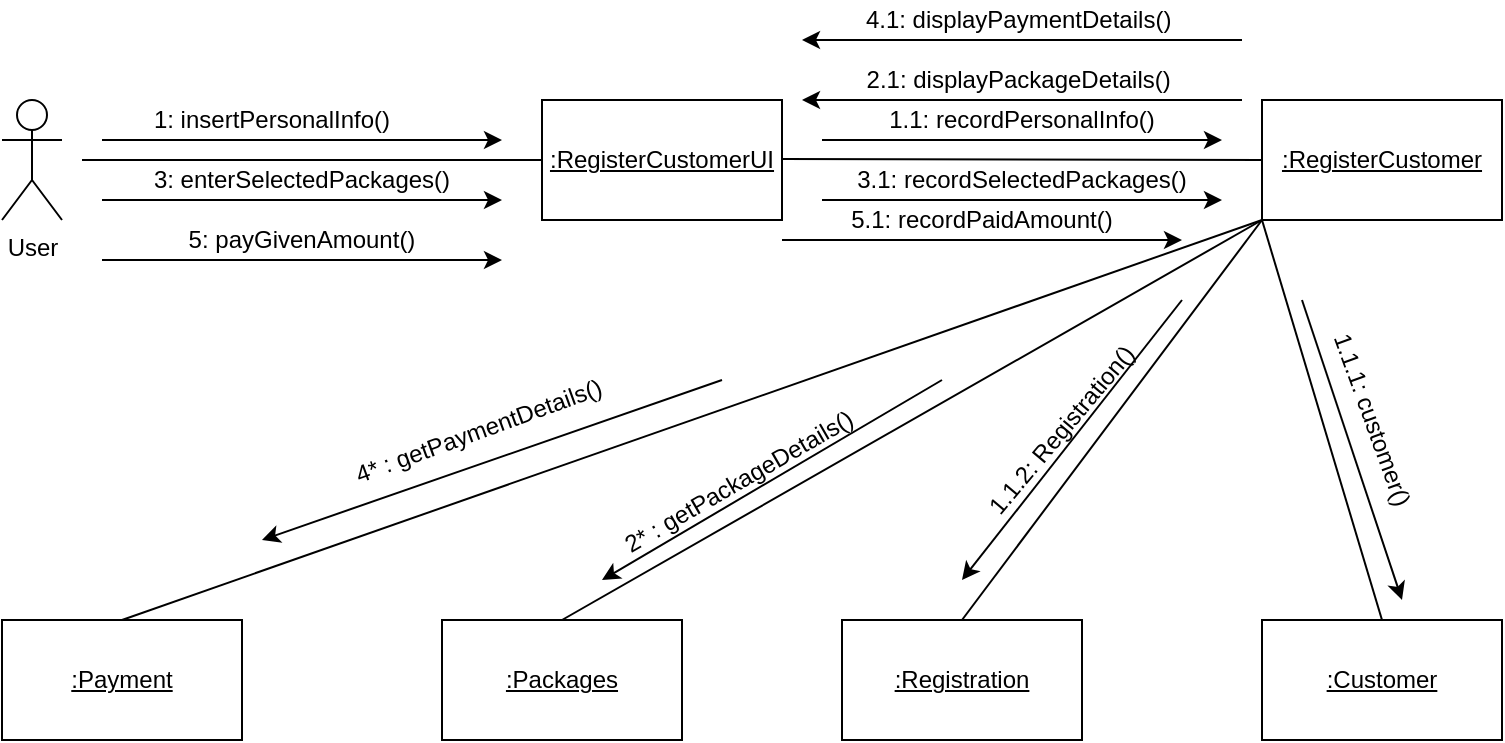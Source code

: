 <mxfile version="14.7.1" type="device"><diagram id="jMH1QIfbF6IofWaKyqLc" name="Page-1"><mxGraphModel dx="981" dy="461" grid="1" gridSize="10" guides="1" tooltips="1" connect="1" arrows="1" fold="1" page="1" pageScale="1" pageWidth="850" pageHeight="1100" math="0" shadow="0"><root><mxCell id="0"/><mxCell id="1" parent="0"/><mxCell id="uZwEFdWrckv9VOHiUOxe-1" value="User" style="shape=umlActor;verticalLabelPosition=bottom;verticalAlign=top;html=1;outlineConnect=0;" parent="1" vertex="1"><mxGeometry x="50" y="70" width="30" height="60" as="geometry"/></mxCell><mxCell id="uZwEFdWrckv9VOHiUOxe-2" value="&lt;u&gt;:RegisterCustomerUI&lt;/u&gt;" style="rounded=0;whiteSpace=wrap;html=1;" parent="1" vertex="1"><mxGeometry x="320" y="70" width="120" height="60" as="geometry"/></mxCell><mxCell id="uZwEFdWrckv9VOHiUOxe-3" value="&lt;span&gt;&lt;u&gt;:RegisterCustomer&lt;/u&gt;&lt;/span&gt;" style="rounded=0;whiteSpace=wrap;html=1;" parent="1" vertex="1"><mxGeometry x="680" y="70" width="120" height="60" as="geometry"/></mxCell><mxCell id="uZwEFdWrckv9VOHiUOxe-4" value="&lt;u&gt;:Customer&lt;/u&gt;" style="rounded=0;whiteSpace=wrap;html=1;" parent="1" vertex="1"><mxGeometry x="680" y="330" width="120" height="60" as="geometry"/></mxCell><mxCell id="uZwEFdWrckv9VOHiUOxe-5" value="&lt;u&gt;:Registration&lt;/u&gt;" style="rounded=0;whiteSpace=wrap;html=1;" parent="1" vertex="1"><mxGeometry x="470" y="330" width="120" height="60" as="geometry"/></mxCell><mxCell id="uZwEFdWrckv9VOHiUOxe-6" value="&lt;u&gt;:Payment&lt;/u&gt;" style="rounded=0;whiteSpace=wrap;html=1;" parent="1" vertex="1"><mxGeometry x="50" y="330" width="120" height="60" as="geometry"/></mxCell><mxCell id="uZwEFdWrckv9VOHiUOxe-7" value="" style="endArrow=none;html=1;entryX=0;entryY=0.5;entryDx=0;entryDy=0;" parent="1" target="uZwEFdWrckv9VOHiUOxe-2" edge="1"><mxGeometry width="50" height="50" relative="1" as="geometry"><mxPoint x="90" y="100" as="sourcePoint"/><mxPoint x="440" y="250" as="targetPoint"/></mxGeometry></mxCell><mxCell id="uZwEFdWrckv9VOHiUOxe-8" value="" style="endArrow=none;html=1;entryX=0;entryY=0.5;entryDx=0;entryDy=0;" parent="1" target="uZwEFdWrckv9VOHiUOxe-3" edge="1"><mxGeometry width="50" height="50" relative="1" as="geometry"><mxPoint x="440" y="99.5" as="sourcePoint"/><mxPoint x="670" y="99.5" as="targetPoint"/></mxGeometry></mxCell><mxCell id="uZwEFdWrckv9VOHiUOxe-9" value="" style="endArrow=none;html=1;entryX=0.5;entryY=0;entryDx=0;entryDy=0;exitX=0;exitY=1;exitDx=0;exitDy=0;" parent="1" source="uZwEFdWrckv9VOHiUOxe-3" target="uZwEFdWrckv9VOHiUOxe-4" edge="1"><mxGeometry width="50" height="50" relative="1" as="geometry"><mxPoint x="450" y="109.5" as="sourcePoint"/><mxPoint x="690" y="110" as="targetPoint"/></mxGeometry></mxCell><mxCell id="uZwEFdWrckv9VOHiUOxe-10" value="" style="endArrow=none;html=1;entryX=0.5;entryY=0;entryDx=0;entryDy=0;exitX=0;exitY=1;exitDx=0;exitDy=0;" parent="1" source="uZwEFdWrckv9VOHiUOxe-3" target="uZwEFdWrckv9VOHiUOxe-5" edge="1"><mxGeometry width="50" height="50" relative="1" as="geometry"><mxPoint x="690" y="140" as="sourcePoint"/><mxPoint x="750" y="330" as="targetPoint"/></mxGeometry></mxCell><mxCell id="uZwEFdWrckv9VOHiUOxe-11" value="" style="endArrow=none;html=1;entryX=0.5;entryY=0;entryDx=0;entryDy=0;exitX=0;exitY=1;exitDx=0;exitDy=0;" parent="1" source="uZwEFdWrckv9VOHiUOxe-3" target="uZwEFdWrckv9VOHiUOxe-6" edge="1"><mxGeometry width="50" height="50" relative="1" as="geometry"><mxPoint x="690" y="140" as="sourcePoint"/><mxPoint x="435" y="340" as="targetPoint"/></mxGeometry></mxCell><mxCell id="uZwEFdWrckv9VOHiUOxe-12" value="" style="endArrow=classic;html=1;" parent="1" edge="1"><mxGeometry width="50" height="50" relative="1" as="geometry"><mxPoint x="100" y="90" as="sourcePoint"/><mxPoint x="300" y="90" as="targetPoint"/></mxGeometry></mxCell><mxCell id="uZwEFdWrckv9VOHiUOxe-16" value="&lt;span&gt;1: insertPersonalInfo()&lt;/span&gt;" style="text;html=1;strokeColor=none;fillColor=none;align=center;verticalAlign=middle;whiteSpace=wrap;rounded=0;" parent="1" vertex="1"><mxGeometry x="120" y="70" width="130" height="20" as="geometry"/></mxCell><mxCell id="uZwEFdWrckv9VOHiUOxe-18" value="" style="endArrow=classic;html=1;" parent="1" edge="1"><mxGeometry width="50" height="50" relative="1" as="geometry"><mxPoint x="460" y="90" as="sourcePoint"/><mxPoint x="660" y="90" as="targetPoint"/></mxGeometry></mxCell><mxCell id="uZwEFdWrckv9VOHiUOxe-19" value="&lt;span&gt;1.1: recordPersonalInfo()&lt;/span&gt;" style="text;html=1;strokeColor=none;fillColor=none;align=center;verticalAlign=middle;whiteSpace=wrap;rounded=0;" parent="1" vertex="1"><mxGeometry x="480" y="70" width="160" height="20" as="geometry"/></mxCell><mxCell id="uZwEFdWrckv9VOHiUOxe-20" value="" style="endArrow=classic;html=1;" parent="1" edge="1"><mxGeometry width="50" height="50" relative="1" as="geometry"><mxPoint x="700" y="170" as="sourcePoint"/><mxPoint x="750" y="320" as="targetPoint"/></mxGeometry></mxCell><mxCell id="uZwEFdWrckv9VOHiUOxe-21" value="&lt;span&gt;1.1.1: customer()&lt;/span&gt;" style="text;html=1;strokeColor=none;fillColor=none;align=center;verticalAlign=middle;whiteSpace=wrap;rounded=0;rotation=70;" parent="1" vertex="1"><mxGeometry x="670" y="220" width="130" height="20" as="geometry"/></mxCell><mxCell id="uZwEFdWrckv9VOHiUOxe-22" value="" style="endArrow=classic;html=1;" parent="1" edge="1"><mxGeometry width="50" height="50" relative="1" as="geometry"><mxPoint x="640" y="170" as="sourcePoint"/><mxPoint x="530" y="310" as="targetPoint"/></mxGeometry></mxCell><mxCell id="uZwEFdWrckv9VOHiUOxe-23" value="&lt;span&gt;1.1.2: Registration()&lt;/span&gt;" style="text;html=1;strokeColor=none;fillColor=none;align=center;verticalAlign=middle;whiteSpace=wrap;rounded=0;rotation=-50;" parent="1" vertex="1"><mxGeometry x="520" y="230" width="120" height="10" as="geometry"/></mxCell><mxCell id="uZwEFdWrckv9VOHiUOxe-24" value="" style="endArrow=classic;html=1;" parent="1" edge="1"><mxGeometry width="50" height="50" relative="1" as="geometry"><mxPoint x="410" y="210" as="sourcePoint"/><mxPoint x="180" y="290" as="targetPoint"/></mxGeometry></mxCell><mxCell id="uZwEFdWrckv9VOHiUOxe-25" value="&lt;span&gt;2* : getPackageDetails()&amp;nbsp;&lt;/span&gt;" style="text;html=1;strokeColor=none;fillColor=none;align=center;verticalAlign=middle;whiteSpace=wrap;rounded=0;rotation=-30;" parent="1" vertex="1"><mxGeometry x="340" y="250" width="160" height="20" as="geometry"/></mxCell><mxCell id="uZwEFdWrckv9VOHiUOxe-26" value="&lt;span&gt;2.1: displayPackageDetails()&amp;nbsp;&lt;/span&gt;" style="text;html=1;strokeColor=none;fillColor=none;align=center;verticalAlign=middle;whiteSpace=wrap;rounded=0;rotation=0;" parent="1" vertex="1"><mxGeometry x="480" y="50" width="160" height="20" as="geometry"/></mxCell><mxCell id="uZwEFdWrckv9VOHiUOxe-27" value="" style="endArrow=classic;html=1;" parent="1" edge="1"><mxGeometry width="50" height="50" relative="1" as="geometry"><mxPoint x="670" y="70" as="sourcePoint"/><mxPoint x="450" y="70" as="targetPoint"/></mxGeometry></mxCell><mxCell id="uZwEFdWrckv9VOHiUOxe-28" value="" style="endArrow=classic;html=1;" parent="1" edge="1"><mxGeometry width="50" height="50" relative="1" as="geometry"><mxPoint x="100" y="120" as="sourcePoint"/><mxPoint x="300" y="120" as="targetPoint"/></mxGeometry></mxCell><mxCell id="uZwEFdWrckv9VOHiUOxe-29" value="&lt;span&gt;3: enterSelectedPackages()&lt;/span&gt;" style="text;html=1;strokeColor=none;fillColor=none;align=center;verticalAlign=middle;whiteSpace=wrap;rounded=0;" parent="1" vertex="1"><mxGeometry x="120" y="100" width="160" height="20" as="geometry"/></mxCell><mxCell id="uZwEFdWrckv9VOHiUOxe-30" value="" style="endArrow=classic;html=1;" parent="1" edge="1"><mxGeometry width="50" height="50" relative="1" as="geometry"><mxPoint x="460" y="120" as="sourcePoint"/><mxPoint x="660" y="120" as="targetPoint"/></mxGeometry></mxCell><mxCell id="uZwEFdWrckv9VOHiUOxe-31" value="&lt;span&gt;3.1: recordSelectedPackages()&lt;/span&gt;" style="text;html=1;strokeColor=none;fillColor=none;align=center;verticalAlign=middle;whiteSpace=wrap;rounded=0;" parent="1" vertex="1"><mxGeometry x="470" y="100" width="180" height="20" as="geometry"/></mxCell><mxCell id="j78gSszOvQTZK-R0S5Fh-1" value="" style="endArrow=none;html=1;entryX=0.5;entryY=0;entryDx=0;entryDy=0;" parent="1" target="j78gSszOvQTZK-R0S5Fh-2" edge="1"><mxGeometry width="50" height="50" relative="1" as="geometry"><mxPoint x="680" y="130" as="sourcePoint"/><mxPoint x="330" y="320" as="targetPoint"/></mxGeometry></mxCell><mxCell id="j78gSszOvQTZK-R0S5Fh-2" value="&lt;u&gt;:Packages&lt;/u&gt;" style="rounded=0;whiteSpace=wrap;html=1;" parent="1" vertex="1"><mxGeometry x="270" y="330" width="120" height="60" as="geometry"/></mxCell><mxCell id="j78gSszOvQTZK-R0S5Fh-3" value="" style="endArrow=classic;html=1;" parent="1" edge="1"><mxGeometry width="50" height="50" relative="1" as="geometry"><mxPoint x="520" y="210" as="sourcePoint"/><mxPoint x="350" y="310" as="targetPoint"/></mxGeometry></mxCell><mxCell id="j78gSszOvQTZK-R0S5Fh-4" value="&lt;span&gt;4* : getPaymentDetails()&amp;nbsp;&lt;/span&gt;" style="text;html=1;strokeColor=none;fillColor=none;align=center;verticalAlign=middle;whiteSpace=wrap;rounded=0;rotation=-20;" parent="1" vertex="1"><mxGeometry x="210" y="225" width="160" height="20" as="geometry"/></mxCell><mxCell id="j78gSszOvQTZK-R0S5Fh-5" value="&lt;span&gt;4.1: displayPaymentDetails()&amp;nbsp;&lt;/span&gt;" style="text;html=1;strokeColor=none;fillColor=none;align=center;verticalAlign=middle;whiteSpace=wrap;rounded=0;rotation=0;" parent="1" vertex="1"><mxGeometry x="480" y="20" width="160" height="20" as="geometry"/></mxCell><mxCell id="j78gSszOvQTZK-R0S5Fh-6" value="" style="endArrow=classic;html=1;" parent="1" edge="1"><mxGeometry width="50" height="50" relative="1" as="geometry"><mxPoint x="670.0" y="40" as="sourcePoint"/><mxPoint x="450.0" y="40" as="targetPoint"/></mxGeometry></mxCell><mxCell id="j78gSszOvQTZK-R0S5Fh-7" value="" style="endArrow=classic;html=1;" parent="1" edge="1"><mxGeometry width="50" height="50" relative="1" as="geometry"><mxPoint x="100" y="150" as="sourcePoint"/><mxPoint x="300" y="150" as="targetPoint"/></mxGeometry></mxCell><mxCell id="j78gSszOvQTZK-R0S5Fh-8" value="&lt;span&gt;5: payGivenAmount()&lt;/span&gt;" style="text;html=1;strokeColor=none;fillColor=none;align=center;verticalAlign=middle;whiteSpace=wrap;rounded=0;" parent="1" vertex="1"><mxGeometry x="120" y="130" width="160" height="20" as="geometry"/></mxCell><mxCell id="j78gSszOvQTZK-R0S5Fh-9" value="" style="endArrow=classic;html=1;" parent="1" edge="1"><mxGeometry width="50" height="50" relative="1" as="geometry"><mxPoint x="440.0" y="140" as="sourcePoint"/><mxPoint x="640.0" y="140" as="targetPoint"/></mxGeometry></mxCell><mxCell id="j78gSszOvQTZK-R0S5Fh-10" value="&lt;span&gt;5.1: recordPaidAmount()&lt;/span&gt;" style="text;html=1;strokeColor=none;fillColor=none;align=center;verticalAlign=middle;whiteSpace=wrap;rounded=0;" parent="1" vertex="1"><mxGeometry x="450" y="120" width="180" height="20" as="geometry"/></mxCell></root></mxGraphModel></diagram></mxfile>